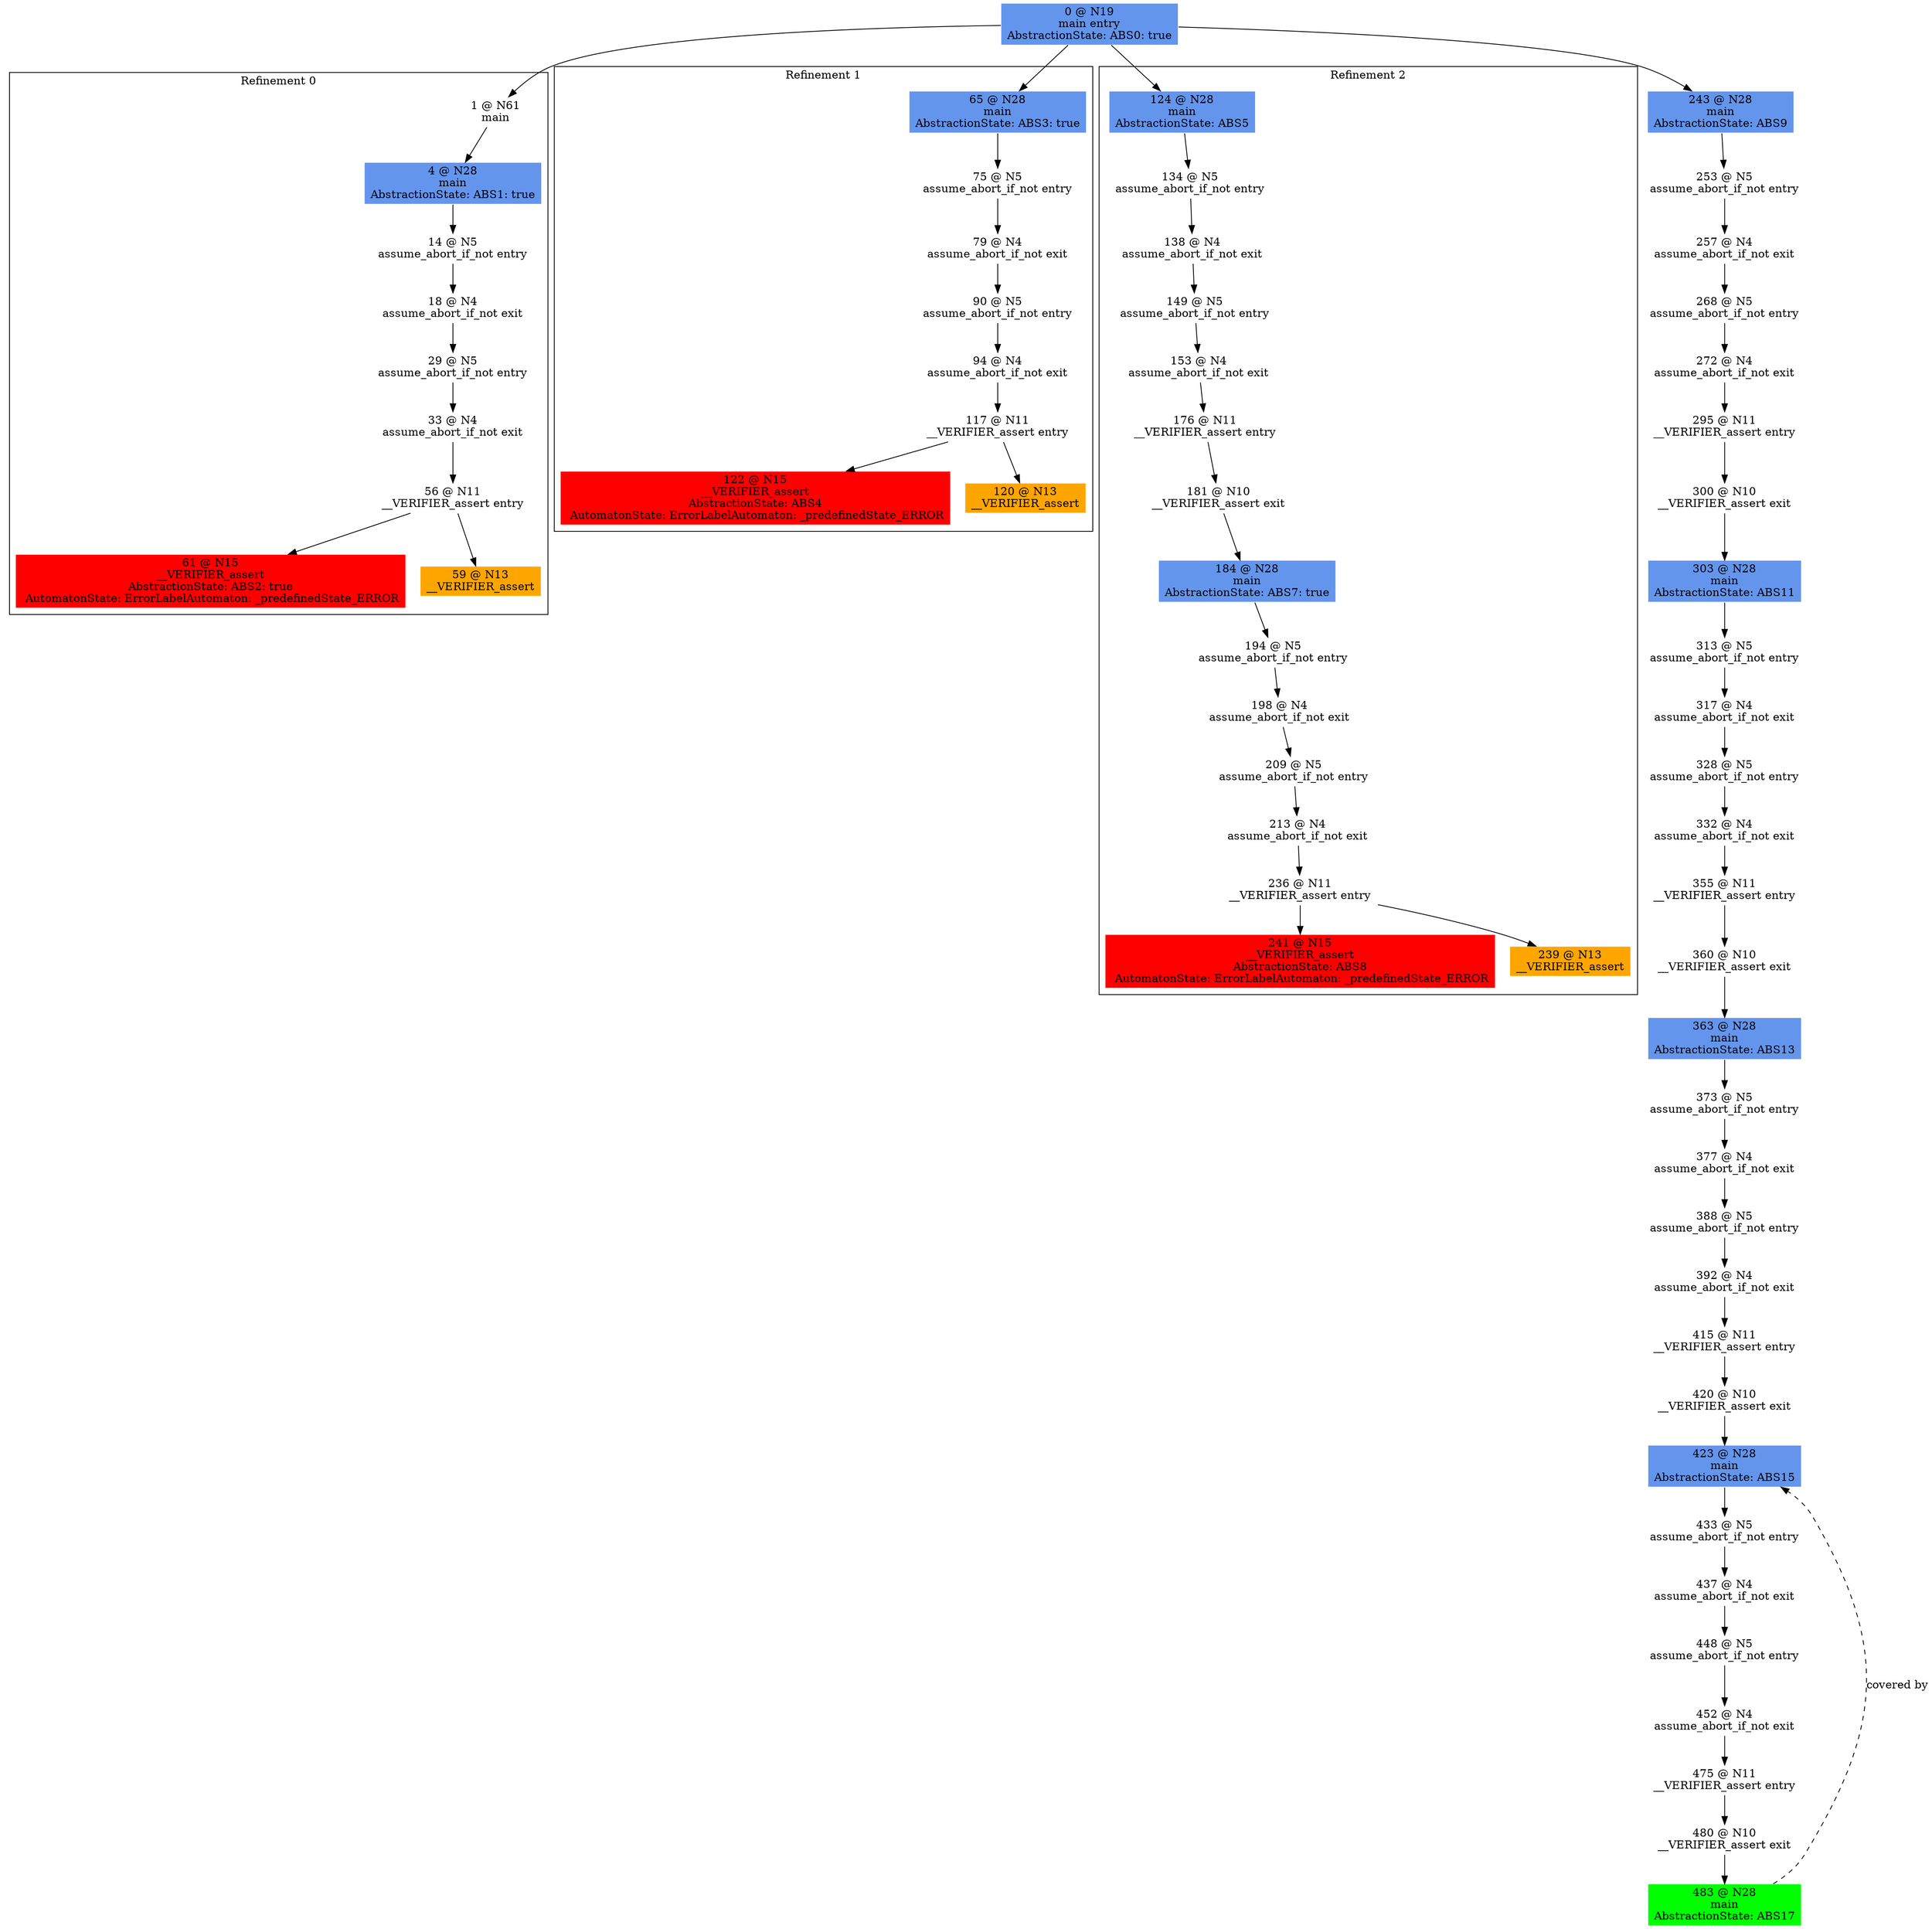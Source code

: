 digraph ARG {
node [style="filled" shape="box" color="white"]
subgraph cluster_0 {
label="Refinement 0"
1 [label="1 @ N61\nmain\n" id="1"]
4 [fillcolor="cornflowerblue" label="4 @ N28\nmain\nAbstractionState: ABS1: true\n" id="4"]
14 [label="14 @ N5\nassume_abort_if_not entry\n" id="14"]
18 [label="18 @ N4\nassume_abort_if_not exit\n" id="18"]
29 [label="29 @ N5\nassume_abort_if_not entry\n" id="29"]
33 [label="33 @ N4\nassume_abort_if_not exit\n" id="33"]
56 [label="56 @ N11\n__VERIFIER_assert entry\n" id="56"]
61 [fillcolor="red" label="61 @ N15\n__VERIFIER_assert\nAbstractionState: ABS2: true\n AutomatonState: ErrorLabelAutomaton: _predefinedState_ERROR\n" id="61"]
59 [fillcolor="orange" label="59 @ N13\n__VERIFIER_assert\n" id="59"]
1 -> 4 []
4 -> 14 []
14 -> 18 []
18 -> 29 []
29 -> 33 []
33 -> 56 []
56 -> 59 []
56 -> 61 []
}
0 -> 1
subgraph cluster_1 {
label="Refinement 1"
65 [fillcolor="cornflowerblue" label="65 @ N28\nmain\nAbstractionState: ABS3: true\n" id="65"]
75 [label="75 @ N5\nassume_abort_if_not entry\n" id="75"]
79 [label="79 @ N4\nassume_abort_if_not exit\n" id="79"]
90 [label="90 @ N5\nassume_abort_if_not entry\n" id="90"]
94 [label="94 @ N4\nassume_abort_if_not exit\n" id="94"]
117 [label="117 @ N11\n__VERIFIER_assert entry\n" id="117"]
122 [fillcolor="red" label="122 @ N15\n__VERIFIER_assert\nAbstractionState: ABS4\n AutomatonState: ErrorLabelAutomaton: _predefinedState_ERROR\n" id="122"]
120 [fillcolor="orange" label="120 @ N13\n__VERIFIER_assert\n" id="120"]
65 -> 75 []
75 -> 79 []
79 -> 90 []
90 -> 94 []
94 -> 117 []
117 -> 120 []
117 -> 122 []
}
0 -> 65
subgraph cluster_2 {
label="Refinement 2"
124 [fillcolor="cornflowerblue" label="124 @ N28\nmain\nAbstractionState: ABS5\n" id="124"]
134 [label="134 @ N5\nassume_abort_if_not entry\n" id="134"]
138 [label="138 @ N4\nassume_abort_if_not exit\n" id="138"]
149 [label="149 @ N5\nassume_abort_if_not entry\n" id="149"]
153 [label="153 @ N4\nassume_abort_if_not exit\n" id="153"]
176 [label="176 @ N11\n__VERIFIER_assert entry\n" id="176"]
181 [label="181 @ N10\n__VERIFIER_assert exit\n" id="181"]
184 [fillcolor="cornflowerblue" label="184 @ N28\nmain\nAbstractionState: ABS7: true\n" id="184"]
194 [label="194 @ N5\nassume_abort_if_not entry\n" id="194"]
198 [label="198 @ N4\nassume_abort_if_not exit\n" id="198"]
209 [label="209 @ N5\nassume_abort_if_not entry\n" id="209"]
213 [label="213 @ N4\nassume_abort_if_not exit\n" id="213"]
236 [label="236 @ N11\n__VERIFIER_assert entry\n" id="236"]
241 [fillcolor="red" label="241 @ N15\n__VERIFIER_assert\nAbstractionState: ABS8\n AutomatonState: ErrorLabelAutomaton: _predefinedState_ERROR\n" id="241"]
239 [fillcolor="orange" label="239 @ N13\n__VERIFIER_assert\n" id="239"]
124 -> 134 []
134 -> 138 []
138 -> 149 []
149 -> 153 []
153 -> 176 []
176 -> 181 []
181 -> 184 []
184 -> 194 []
194 -> 198 []
198 -> 209 []
209 -> 213 []
213 -> 236 []
236 -> 239 []
236 -> 241 []
}
0 -> 124
0 [fillcolor="cornflowerblue" label="0 @ N19\nmain entry\nAbstractionState: ABS0: true\n" id="0"]
243 [fillcolor="cornflowerblue" label="243 @ N28\nmain\nAbstractionState: ABS9\n" id="243"]
253 [label="253 @ N5\nassume_abort_if_not entry\n" id="253"]
257 [label="257 @ N4\nassume_abort_if_not exit\n" id="257"]
268 [label="268 @ N5\nassume_abort_if_not entry\n" id="268"]
272 [label="272 @ N4\nassume_abort_if_not exit\n" id="272"]
295 [label="295 @ N11\n__VERIFIER_assert entry\n" id="295"]
300 [label="300 @ N10\n__VERIFIER_assert exit\n" id="300"]
303 [fillcolor="cornflowerblue" label="303 @ N28\nmain\nAbstractionState: ABS11\n" id="303"]
313 [label="313 @ N5\nassume_abort_if_not entry\n" id="313"]
317 [label="317 @ N4\nassume_abort_if_not exit\n" id="317"]
328 [label="328 @ N5\nassume_abort_if_not entry\n" id="328"]
332 [label="332 @ N4\nassume_abort_if_not exit\n" id="332"]
355 [label="355 @ N11\n__VERIFIER_assert entry\n" id="355"]
360 [label="360 @ N10\n__VERIFIER_assert exit\n" id="360"]
363 [fillcolor="cornflowerblue" label="363 @ N28\nmain\nAbstractionState: ABS13\n" id="363"]
373 [label="373 @ N5\nassume_abort_if_not entry\n" id="373"]
377 [label="377 @ N4\nassume_abort_if_not exit\n" id="377"]
388 [label="388 @ N5\nassume_abort_if_not entry\n" id="388"]
392 [label="392 @ N4\nassume_abort_if_not exit\n" id="392"]
415 [label="415 @ N11\n__VERIFIER_assert entry\n" id="415"]
420 [label="420 @ N10\n__VERIFIER_assert exit\n" id="420"]
423 [fillcolor="cornflowerblue" label="423 @ N28\nmain\nAbstractionState: ABS15\n" id="423"]
433 [label="433 @ N5\nassume_abort_if_not entry\n" id="433"]
437 [label="437 @ N4\nassume_abort_if_not exit\n" id="437"]
448 [label="448 @ N5\nassume_abort_if_not entry\n" id="448"]
452 [label="452 @ N4\nassume_abort_if_not exit\n" id="452"]
475 [label="475 @ N11\n__VERIFIER_assert entry\n" id="475"]
480 [label="480 @ N10\n__VERIFIER_assert exit\n" id="480"]
483 [fillcolor="green" label="483 @ N28\nmain\nAbstractionState: ABS17\n" id="483"]
0 -> 243 []
243 -> 253 []
253 -> 257 []
257 -> 268 []
268 -> 272 []
272 -> 295 []
295 -> 300 []
300 -> 303 []
303 -> 313 []
313 -> 317 []
317 -> 328 []
328 -> 332 []
332 -> 355 []
355 -> 360 []
360 -> 363 []
363 -> 373 []
373 -> 377 []
377 -> 388 []
388 -> 392 []
392 -> 415 []
415 -> 420 []
420 -> 423 []
483 -> 423 [style="dashed" weight="0" label="covered by"]
423 -> 433 []
433 -> 437 []
437 -> 448 []
448 -> 452 []
452 -> 475 []
475 -> 480 []
480 -> 483 []
}
